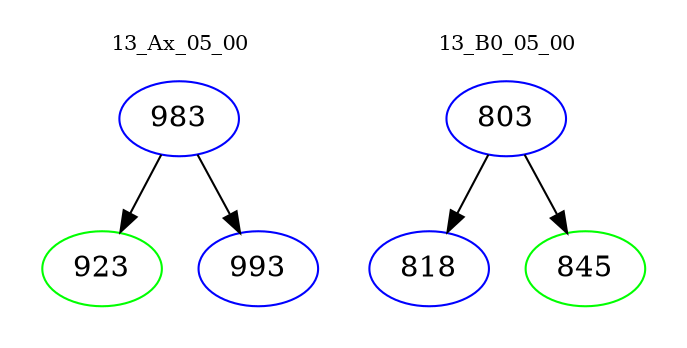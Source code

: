 digraph{
subgraph cluster_0 {
color = white
label = "13_Ax_05_00";
fontsize=10;
T0_983 [label="983", color="blue"]
T0_983 -> T0_923 [color="black"]
T0_923 [label="923", color="green"]
T0_983 -> T0_993 [color="black"]
T0_993 [label="993", color="blue"]
}
subgraph cluster_1 {
color = white
label = "13_B0_05_00";
fontsize=10;
T1_803 [label="803", color="blue"]
T1_803 -> T1_818 [color="black"]
T1_818 [label="818", color="blue"]
T1_803 -> T1_845 [color="black"]
T1_845 [label="845", color="green"]
}
}

